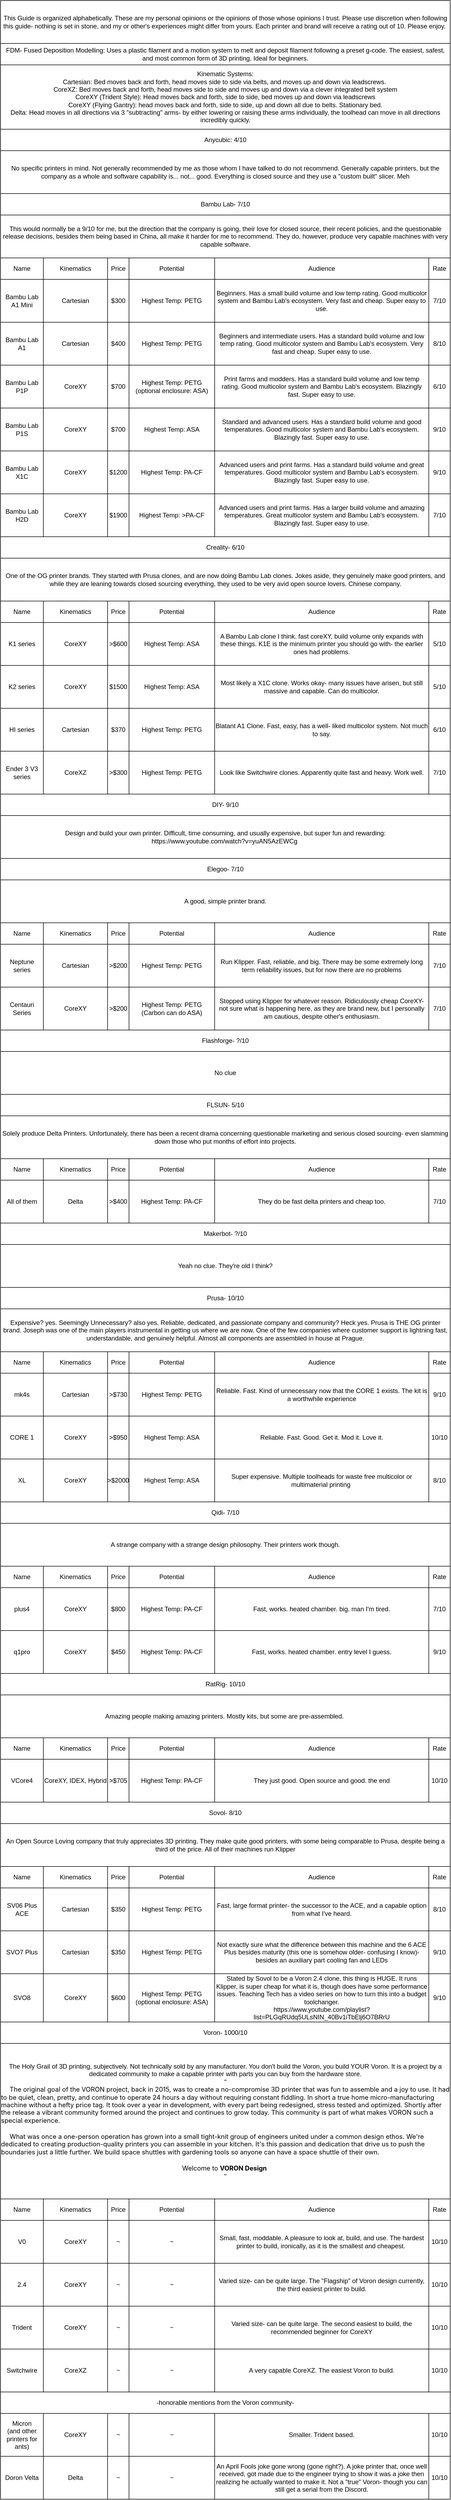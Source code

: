 <mxfile version="26.1.1">
  <diagram name="Page-1" id="4yVphRapAxRlb3RoKPS6">
    <mxGraphModel dx="1014" dy="619" grid="1" gridSize="10" guides="1" tooltips="1" connect="1" arrows="1" fold="1" page="1" pageScale="1" pageWidth="850" pageHeight="1100" math="0" shadow="0">
      <root>
        <mxCell id="0" />
        <mxCell id="1" parent="0" />
        <mxCell id="THGji-hDWPj--Byz9luo-14" value="This Guide is organized alphabetically. These are my personal opinions or the opinions of those whose opinions I trust. Please use discretion when following this guide- nothing is set in stone, and my or other&#39;s experiences might differ from yours. Each printer and brand will receive a rating out of 10. Please enjoy.&amp;nbsp;" style="rounded=0;whiteSpace=wrap;html=1;" vertex="1" parent="1">
          <mxGeometry width="840" height="80" as="geometry" />
        </mxCell>
        <mxCell id="THGji-hDWPj--Byz9luo-15" value="FDM- Fused Deposition Modelling: Uses a plastic filament and a motion system to melt and deposit filament following a preset g-code. The easiest, safest, and most common form of 3D printing. Ideal for beginners." style="whiteSpace=wrap;html=1;" vertex="1" parent="1">
          <mxGeometry y="80" width="840" height="40" as="geometry" />
        </mxCell>
        <mxCell id="THGji-hDWPj--Byz9luo-16" value="Anycubic: 4/10" style="whiteSpace=wrap;html=1;" vertex="1" parent="1">
          <mxGeometry y="240" width="840" height="40" as="geometry" />
        </mxCell>
        <mxCell id="THGji-hDWPj--Byz9luo-17" value="No specific printers in mind. Not generally recommended by me as those whom I have talked to do not recommend. Generally capable printers, but the company as a whole and software capability is... not... good. Everything is closed source and they use a &quot;custom built&quot; slicer. Meh" style="whiteSpace=wrap;html=1;" vertex="1" parent="1">
          <mxGeometry y="280" width="840" height="80" as="geometry" />
        </mxCell>
        <mxCell id="THGji-hDWPj--Byz9luo-18" value="Bambu Lab- 7/10" style="whiteSpace=wrap;html=1;" vertex="1" parent="1">
          <mxGeometry y="360" width="840" height="40" as="geometry" />
        </mxCell>
        <mxCell id="THGji-hDWPj--Byz9luo-19" value="This would normally be a 9/10 for me, but the direction that the company is going, their love for closed source, their recent policies, and the questionable release decisions, besides them being based in China, all make it harder for me to recommend. They do, however, produce very capable machines with very capable software." style="whiteSpace=wrap;html=1;" vertex="1" parent="1">
          <mxGeometry y="400" width="840" height="80" as="geometry" />
        </mxCell>
        <mxCell id="THGji-hDWPj--Byz9luo-20" value="Bambu Lab A1 Mini" style="whiteSpace=wrap;html=1;" vertex="1" parent="1">
          <mxGeometry y="520" width="80" height="80" as="geometry" />
        </mxCell>
        <mxCell id="THGji-hDWPj--Byz9luo-21" value="Name" style="whiteSpace=wrap;html=1;" vertex="1" parent="1">
          <mxGeometry y="480" width="80" height="40" as="geometry" />
        </mxCell>
        <mxCell id="THGji-hDWPj--Byz9luo-22" value="Beginners. Has a small build volume and low temp rating. Good multicolor system and Bambu Lab&#39;s ecosystem. Very fast and cheap. Super easy to use." style="whiteSpace=wrap;html=1;" vertex="1" parent="1">
          <mxGeometry x="400" y="520" width="400" height="80" as="geometry" />
        </mxCell>
        <mxCell id="THGji-hDWPj--Byz9luo-23" value="Audience" style="whiteSpace=wrap;html=1;" vertex="1" parent="1">
          <mxGeometry x="400" y="480" width="400" height="40" as="geometry" />
        </mxCell>
        <mxCell id="THGji-hDWPj--Byz9luo-26" value="Cartesian" style="whiteSpace=wrap;html=1;" vertex="1" parent="1">
          <mxGeometry x="80" y="520" width="120" height="80" as="geometry" />
        </mxCell>
        <mxCell id="THGji-hDWPj--Byz9luo-27" value="Kinematics" style="whiteSpace=wrap;html=1;" vertex="1" parent="1">
          <mxGeometry x="80" y="480" width="120" height="40" as="geometry" />
        </mxCell>
        <mxCell id="THGji-hDWPj--Byz9luo-28" value="Potential" style="whiteSpace=wrap;html=1;" vertex="1" parent="1">
          <mxGeometry x="240" y="480" width="160" height="40" as="geometry" />
        </mxCell>
        <mxCell id="THGji-hDWPj--Byz9luo-29" value="Highest Temp: PETG" style="whiteSpace=wrap;html=1;" vertex="1" parent="1">
          <mxGeometry x="240" y="520" width="160" height="80" as="geometry" />
        </mxCell>
        <mxCell id="THGji-hDWPj--Byz9luo-30" value="Kinematic Systems:&lt;div&gt;Cartesian: Bed moves back and forth, head moves side to side via belts, and moves up and down via leadscrews.&amp;nbsp;&lt;div class=&quot;custom-cursor-default-hover&quot;&gt;CoreXZ: Bed moves back and forth, head moves side to side and moves up and down via a clever integrated belt system&lt;/div&gt;&lt;div class=&quot;custom-cursor-default-hover&quot;&gt;CoreXY (Trident Style): Head moves back and forth, side to side, bed moves up and down via leadscrews&lt;/div&gt;&lt;/div&gt;&lt;div class=&quot;custom-cursor-default-hover&quot;&gt;CoreXY (Flying Gantry): head moves back and forth, side to side, up and down all due to belts. Stationary bed.&lt;/div&gt;&lt;div class=&quot;custom-cursor-default-hover&quot;&gt;Delta: Head moves in all directions via 3 &quot;subtracting&quot; arms- by either lowering or raising these arms individually, the toolhead can move in all directions incredibly quickly.&lt;/div&gt;" style="whiteSpace=wrap;html=1;" vertex="1" parent="1">
          <mxGeometry y="120" width="840" height="120" as="geometry" />
        </mxCell>
        <mxCell id="THGji-hDWPj--Byz9luo-31" value="7/10" style="whiteSpace=wrap;html=1;" vertex="1" parent="1">
          <mxGeometry x="800" y="520" width="40" height="80" as="geometry" />
        </mxCell>
        <mxCell id="THGji-hDWPj--Byz9luo-32" value="Rate" style="whiteSpace=wrap;html=1;" vertex="1" parent="1">
          <mxGeometry x="800" y="480" width="40" height="40" as="geometry" />
        </mxCell>
        <mxCell id="THGji-hDWPj--Byz9luo-43" value="Bambu Lab A1" style="whiteSpace=wrap;html=1;" vertex="1" parent="1">
          <mxGeometry y="600" width="80" height="80" as="geometry" />
        </mxCell>
        <mxCell id="THGji-hDWPj--Byz9luo-44" value="Beginners and intermediate users. Has a standard build volume and low temp rating. Good multicolor system and Bambu Lab&#39;s ecosystem. Very fast and cheap. Super easy to use." style="whiteSpace=wrap;html=1;" vertex="1" parent="1">
          <mxGeometry x="400" y="600" width="400" height="80" as="geometry" />
        </mxCell>
        <mxCell id="THGji-hDWPj--Byz9luo-45" value="Cartesian" style="whiteSpace=wrap;html=1;" vertex="1" parent="1">
          <mxGeometry x="80" y="600" width="120" height="80" as="geometry" />
        </mxCell>
        <mxCell id="THGji-hDWPj--Byz9luo-46" value="Highest Temp: PETG" style="whiteSpace=wrap;html=1;" vertex="1" parent="1">
          <mxGeometry x="240" y="600" width="160" height="80" as="geometry" />
        </mxCell>
        <mxCell id="THGji-hDWPj--Byz9luo-47" value="8/10" style="whiteSpace=wrap;html=1;" vertex="1" parent="1">
          <mxGeometry x="800" y="600" width="40" height="80" as="geometry" />
        </mxCell>
        <mxCell id="THGji-hDWPj--Byz9luo-48" value="Bambu Lab P1P" style="whiteSpace=wrap;html=1;" vertex="1" parent="1">
          <mxGeometry y="680" width="80" height="80" as="geometry" />
        </mxCell>
        <mxCell id="THGji-hDWPj--Byz9luo-49" value="Print farms and modders. Has a standard build volume and low temp rating. Good multicolor system and Bambu Lab&#39;s ecosystem. Blazingly fast. Super easy to use." style="whiteSpace=wrap;html=1;" vertex="1" parent="1">
          <mxGeometry x="400" y="680" width="400" height="80" as="geometry" />
        </mxCell>
        <mxCell id="THGji-hDWPj--Byz9luo-50" value="CoreXY" style="whiteSpace=wrap;html=1;" vertex="1" parent="1">
          <mxGeometry x="80" y="680" width="120" height="80" as="geometry" />
        </mxCell>
        <mxCell id="THGji-hDWPj--Byz9luo-51" value="Highest Temp: PETG&lt;div&gt;(optional enclosure: ASA)&lt;/div&gt;" style="whiteSpace=wrap;html=1;" vertex="1" parent="1">
          <mxGeometry x="240" y="680" width="160" height="80" as="geometry" />
        </mxCell>
        <mxCell id="THGji-hDWPj--Byz9luo-52" value="6/10" style="whiteSpace=wrap;html=1;" vertex="1" parent="1">
          <mxGeometry x="800" y="680" width="40" height="80" as="geometry" />
        </mxCell>
        <mxCell id="THGji-hDWPj--Byz9luo-53" value="Bambu Lab P1S" style="whiteSpace=wrap;html=1;" vertex="1" parent="1">
          <mxGeometry y="760" width="80" height="80" as="geometry" />
        </mxCell>
        <mxCell id="THGji-hDWPj--Byz9luo-54" value="Standard and advanced users. Has a standard build volume and good temperatures. Good multicolor system and Bambu Lab&#39;s ecosystem. Blazingly fast. Super easy to use." style="whiteSpace=wrap;html=1;" vertex="1" parent="1">
          <mxGeometry x="400" y="760" width="400" height="80" as="geometry" />
        </mxCell>
        <mxCell id="THGji-hDWPj--Byz9luo-55" value="CoreXY" style="whiteSpace=wrap;html=1;" vertex="1" parent="1">
          <mxGeometry x="80" y="760" width="120" height="80" as="geometry" />
        </mxCell>
        <mxCell id="THGji-hDWPj--Byz9luo-56" value="Highest Temp: ASA" style="whiteSpace=wrap;html=1;" vertex="1" parent="1">
          <mxGeometry x="240" y="760" width="160" height="80" as="geometry" />
        </mxCell>
        <mxCell id="THGji-hDWPj--Byz9luo-57" value="9/10" style="whiteSpace=wrap;html=1;" vertex="1" parent="1">
          <mxGeometry x="800" y="760" width="40" height="80" as="geometry" />
        </mxCell>
        <mxCell id="THGji-hDWPj--Byz9luo-58" value="Bambu Lab X1C" style="whiteSpace=wrap;html=1;" vertex="1" parent="1">
          <mxGeometry y="840" width="80" height="80" as="geometry" />
        </mxCell>
        <mxCell id="THGji-hDWPj--Byz9luo-59" value="Advanced users and print farms. Has a standard build volume and great temperatures. Good multicolor system and Bambu Lab&#39;s ecosystem. Blazingly fast. Super easy to use." style="whiteSpace=wrap;html=1;" vertex="1" parent="1">
          <mxGeometry x="400" y="840" width="400" height="80" as="geometry" />
        </mxCell>
        <mxCell id="THGji-hDWPj--Byz9luo-60" value="CoreXY" style="whiteSpace=wrap;html=1;" vertex="1" parent="1">
          <mxGeometry x="80" y="840" width="120" height="80" as="geometry" />
        </mxCell>
        <mxCell id="THGji-hDWPj--Byz9luo-61" value="Highest Temp: PA-CF" style="whiteSpace=wrap;html=1;" vertex="1" parent="1">
          <mxGeometry x="240" y="840" width="160" height="80" as="geometry" />
        </mxCell>
        <mxCell id="THGji-hDWPj--Byz9luo-62" value="9/10" style="whiteSpace=wrap;html=1;" vertex="1" parent="1">
          <mxGeometry x="800" y="840" width="40" height="80" as="geometry" />
        </mxCell>
        <mxCell id="THGji-hDWPj--Byz9luo-64" value="Price" style="whiteSpace=wrap;html=1;" vertex="1" parent="1">
          <mxGeometry x="200" y="480" width="40" height="40" as="geometry" />
        </mxCell>
        <mxCell id="THGji-hDWPj--Byz9luo-66" value="$300" style="whiteSpace=wrap;html=1;" vertex="1" parent="1">
          <mxGeometry x="200" y="520" width="40" height="80" as="geometry" />
        </mxCell>
        <mxCell id="THGji-hDWPj--Byz9luo-67" value="$400" style="whiteSpace=wrap;html=1;" vertex="1" parent="1">
          <mxGeometry x="200" y="600" width="40" height="80" as="geometry" />
        </mxCell>
        <mxCell id="THGji-hDWPj--Byz9luo-68" value="$700" style="whiteSpace=wrap;html=1;" vertex="1" parent="1">
          <mxGeometry x="200" y="680" width="40" height="80" as="geometry" />
        </mxCell>
        <mxCell id="THGji-hDWPj--Byz9luo-69" value="$700" style="whiteSpace=wrap;html=1;" vertex="1" parent="1">
          <mxGeometry x="200" y="760" width="40" height="80" as="geometry" />
        </mxCell>
        <mxCell id="THGji-hDWPj--Byz9luo-70" value="$1200" style="whiteSpace=wrap;html=1;" vertex="1" parent="1">
          <mxGeometry x="200" y="840" width="40" height="80" as="geometry" />
        </mxCell>
        <mxCell id="THGji-hDWPj--Byz9luo-71" value="Bambu Lab H2D" style="whiteSpace=wrap;html=1;" vertex="1" parent="1">
          <mxGeometry y="920" width="80" height="80" as="geometry" />
        </mxCell>
        <mxCell id="THGji-hDWPj--Byz9luo-72" value="Advanced users and print farms. Has a larger build volume and amazing temperatures. Great multicolor system and Bambu Lab&#39;s ecosystem. Blazingly fast. Super easy to use." style="whiteSpace=wrap;html=1;" vertex="1" parent="1">
          <mxGeometry x="400" y="920" width="400" height="80" as="geometry" />
        </mxCell>
        <mxCell id="THGji-hDWPj--Byz9luo-73" value="CoreXY" style="whiteSpace=wrap;html=1;" vertex="1" parent="1">
          <mxGeometry x="80" y="920" width="120" height="80" as="geometry" />
        </mxCell>
        <mxCell id="THGji-hDWPj--Byz9luo-74" value="Highest Temp: &amp;gt;PA-CF" style="whiteSpace=wrap;html=1;" vertex="1" parent="1">
          <mxGeometry x="240" y="920" width="160" height="80" as="geometry" />
        </mxCell>
        <mxCell id="THGji-hDWPj--Byz9luo-75" value="7/10" style="whiteSpace=wrap;html=1;" vertex="1" parent="1">
          <mxGeometry x="800" y="920" width="40" height="80" as="geometry" />
        </mxCell>
        <mxCell id="THGji-hDWPj--Byz9luo-76" value="$1900" style="whiteSpace=wrap;html=1;" vertex="1" parent="1">
          <mxGeometry x="200" y="920" width="40" height="80" as="geometry" />
        </mxCell>
        <mxCell id="THGji-hDWPj--Byz9luo-77" value="Creality- 6/10" style="whiteSpace=wrap;html=1;" vertex="1" parent="1">
          <mxGeometry y="1000" width="840" height="40" as="geometry" />
        </mxCell>
        <mxCell id="THGji-hDWPj--Byz9luo-78" value="One of the OG printer brands. They started with Prusa clones, and are now doing Bambu Lab clones. Jokes aside, they genuinely make good printers, and while they are leaning towards closed sourcing everything, they used to be very avid open source lovers. Chinese company." style="whiteSpace=wrap;html=1;" vertex="1" parent="1">
          <mxGeometry y="1040" width="840" height="80" as="geometry" />
        </mxCell>
        <mxCell id="THGji-hDWPj--Byz9luo-79" value="K1 series" style="whiteSpace=wrap;html=1;" vertex="1" parent="1">
          <mxGeometry y="1160" width="80" height="80" as="geometry" />
        </mxCell>
        <mxCell id="THGji-hDWPj--Byz9luo-80" value="Name" style="whiteSpace=wrap;html=1;" vertex="1" parent="1">
          <mxGeometry y="1120" width="80" height="40" as="geometry" />
        </mxCell>
        <mxCell id="THGji-hDWPj--Byz9luo-81" value="A Bambu Lab clone I think. fast coreXY, build volume only expands with these things. K1E is the minimum printer you should go with- the earlier ones had problems." style="whiteSpace=wrap;html=1;" vertex="1" parent="1">
          <mxGeometry x="400" y="1160" width="400" height="80" as="geometry" />
        </mxCell>
        <mxCell id="THGji-hDWPj--Byz9luo-82" value="Audience" style="whiteSpace=wrap;html=1;" vertex="1" parent="1">
          <mxGeometry x="400" y="1120" width="400" height="40" as="geometry" />
        </mxCell>
        <mxCell id="THGji-hDWPj--Byz9luo-83" value="CoreXY" style="whiteSpace=wrap;html=1;" vertex="1" parent="1">
          <mxGeometry x="80" y="1160" width="120" height="80" as="geometry" />
        </mxCell>
        <mxCell id="THGji-hDWPj--Byz9luo-84" value="Kinematics" style="whiteSpace=wrap;html=1;" vertex="1" parent="1">
          <mxGeometry x="80" y="1120" width="120" height="40" as="geometry" />
        </mxCell>
        <mxCell id="THGji-hDWPj--Byz9luo-85" value="Potential" style="whiteSpace=wrap;html=1;" vertex="1" parent="1">
          <mxGeometry x="240" y="1120" width="160" height="40" as="geometry" />
        </mxCell>
        <mxCell id="THGji-hDWPj--Byz9luo-86" value="Highest Temp: ASA" style="whiteSpace=wrap;html=1;" vertex="1" parent="1">
          <mxGeometry x="240" y="1160" width="160" height="80" as="geometry" />
        </mxCell>
        <mxCell id="THGji-hDWPj--Byz9luo-87" value="5/10" style="whiteSpace=wrap;html=1;" vertex="1" parent="1">
          <mxGeometry x="800" y="1160" width="40" height="80" as="geometry" />
        </mxCell>
        <mxCell id="THGji-hDWPj--Byz9luo-88" value="Rate" style="whiteSpace=wrap;html=1;" vertex="1" parent="1">
          <mxGeometry x="800" y="1120" width="40" height="40" as="geometry" />
        </mxCell>
        <mxCell id="THGji-hDWPj--Byz9luo-89" value="Price" style="whiteSpace=wrap;html=1;" vertex="1" parent="1">
          <mxGeometry x="200" y="1120" width="40" height="40" as="geometry" />
        </mxCell>
        <mxCell id="THGji-hDWPj--Byz9luo-90" value="&amp;gt;$600" style="whiteSpace=wrap;html=1;" vertex="1" parent="1">
          <mxGeometry x="200" y="1160" width="40" height="80" as="geometry" />
        </mxCell>
        <mxCell id="THGji-hDWPj--Byz9luo-91" value="K2 series" style="whiteSpace=wrap;html=1;" vertex="1" parent="1">
          <mxGeometry y="1240" width="80" height="80" as="geometry" />
        </mxCell>
        <mxCell id="THGji-hDWPj--Byz9luo-92" value="Most likely a X1C clone. Works okay- many issues have arisen, but still massive and capable. Can do multicolor." style="whiteSpace=wrap;html=1;" vertex="1" parent="1">
          <mxGeometry x="400" y="1240" width="400" height="80" as="geometry" />
        </mxCell>
        <mxCell id="THGji-hDWPj--Byz9luo-93" value="CoreXY" style="whiteSpace=wrap;html=1;" vertex="1" parent="1">
          <mxGeometry x="80" y="1240" width="120" height="80" as="geometry" />
        </mxCell>
        <mxCell id="THGji-hDWPj--Byz9luo-94" value="Highest Temp: ASA" style="whiteSpace=wrap;html=1;" vertex="1" parent="1">
          <mxGeometry x="240" y="1240" width="160" height="80" as="geometry" />
        </mxCell>
        <mxCell id="THGji-hDWPj--Byz9luo-95" value="5/10" style="whiteSpace=wrap;html=1;" vertex="1" parent="1">
          <mxGeometry x="800" y="1240" width="40" height="80" as="geometry" />
        </mxCell>
        <mxCell id="THGji-hDWPj--Byz9luo-96" value="$1500" style="whiteSpace=wrap;html=1;" vertex="1" parent="1">
          <mxGeometry x="200" y="1240" width="40" height="80" as="geometry" />
        </mxCell>
        <mxCell id="THGji-hDWPj--Byz9luo-97" value="HI series" style="whiteSpace=wrap;html=1;" vertex="1" parent="1">
          <mxGeometry y="1320" width="80" height="80" as="geometry" />
        </mxCell>
        <mxCell id="THGji-hDWPj--Byz9luo-98" value="Blatant A1 Clone. Fast, easy, has a well- liked multicolor system. Not much to say." style="whiteSpace=wrap;html=1;" vertex="1" parent="1">
          <mxGeometry x="400" y="1320" width="400" height="80" as="geometry" />
        </mxCell>
        <mxCell id="THGji-hDWPj--Byz9luo-99" value="Cartesian" style="whiteSpace=wrap;html=1;" vertex="1" parent="1">
          <mxGeometry x="80" y="1320" width="120" height="80" as="geometry" />
        </mxCell>
        <mxCell id="THGji-hDWPj--Byz9luo-100" value="Highest Temp: PETG" style="whiteSpace=wrap;html=1;" vertex="1" parent="1">
          <mxGeometry x="240" y="1320" width="160" height="80" as="geometry" />
        </mxCell>
        <mxCell id="THGji-hDWPj--Byz9luo-101" value="6/10" style="whiteSpace=wrap;html=1;" vertex="1" parent="1">
          <mxGeometry x="800" y="1320" width="40" height="80" as="geometry" />
        </mxCell>
        <mxCell id="THGji-hDWPj--Byz9luo-102" value="$370" style="whiteSpace=wrap;html=1;" vertex="1" parent="1">
          <mxGeometry x="200" y="1320" width="40" height="80" as="geometry" />
        </mxCell>
        <mxCell id="THGji-hDWPj--Byz9luo-103" value="Ender 3 V3 series" style="whiteSpace=wrap;html=1;" vertex="1" parent="1">
          <mxGeometry y="1400" width="80" height="80" as="geometry" />
        </mxCell>
        <mxCell id="THGji-hDWPj--Byz9luo-104" value="Look like Switchwire clones. Apparently quite fast and heavy. Work well." style="whiteSpace=wrap;html=1;" vertex="1" parent="1">
          <mxGeometry x="400" y="1400" width="400" height="80" as="geometry" />
        </mxCell>
        <mxCell id="THGji-hDWPj--Byz9luo-105" value="CoreXZ" style="whiteSpace=wrap;html=1;" vertex="1" parent="1">
          <mxGeometry x="80" y="1400" width="120" height="80" as="geometry" />
        </mxCell>
        <mxCell id="THGji-hDWPj--Byz9luo-106" value="Highest Temp: PETG" style="whiteSpace=wrap;html=1;" vertex="1" parent="1">
          <mxGeometry x="240" y="1400" width="160" height="80" as="geometry" />
        </mxCell>
        <mxCell id="THGji-hDWPj--Byz9luo-107" value="7/10" style="whiteSpace=wrap;html=1;" vertex="1" parent="1">
          <mxGeometry x="800" y="1400" width="40" height="80" as="geometry" />
        </mxCell>
        <mxCell id="THGji-hDWPj--Byz9luo-108" value="&amp;gt;$300" style="whiteSpace=wrap;html=1;" vertex="1" parent="1">
          <mxGeometry x="200" y="1400" width="40" height="80" as="geometry" />
        </mxCell>
        <mxCell id="THGji-hDWPj--Byz9luo-109" value="Design and build your own printer. Difficult, time consuming, and usually expensive, but super fun and rewarding:&lt;div&gt;https://www.youtube.com/watch?v=yuAN5AzEWCg&amp;nbsp;&lt;/div&gt;" style="whiteSpace=wrap;html=1;" vertex="1" parent="1">
          <mxGeometry y="1520" width="840" height="80" as="geometry" />
        </mxCell>
        <mxCell id="THGji-hDWPj--Byz9luo-110" value="DIY- 9/10" style="whiteSpace=wrap;html=1;" vertex="1" parent="1">
          <mxGeometry y="1480" width="840" height="40" as="geometry" />
        </mxCell>
        <mxCell id="THGji-hDWPj--Byz9luo-111" value="Elegoo- 7/10" style="whiteSpace=wrap;html=1;" vertex="1" parent="1">
          <mxGeometry y="1600" width="840" height="40" as="geometry" />
        </mxCell>
        <mxCell id="THGji-hDWPj--Byz9luo-112" value="A good, simple printer brand." style="whiteSpace=wrap;html=1;" vertex="1" parent="1">
          <mxGeometry y="1640" width="840" height="80" as="geometry" />
        </mxCell>
        <mxCell id="THGji-hDWPj--Byz9luo-113" value="Neptune series" style="whiteSpace=wrap;html=1;" vertex="1" parent="1">
          <mxGeometry y="1760" width="80" height="80" as="geometry" />
        </mxCell>
        <mxCell id="THGji-hDWPj--Byz9luo-114" value="Name" style="whiteSpace=wrap;html=1;" vertex="1" parent="1">
          <mxGeometry y="1720" width="80" height="40" as="geometry" />
        </mxCell>
        <mxCell id="THGji-hDWPj--Byz9luo-115" value="Run Klipper. Fast, reliable, and big. There may be some extremely long term reliability issues, but for now there are no problems" style="whiteSpace=wrap;html=1;" vertex="1" parent="1">
          <mxGeometry x="400" y="1760" width="400" height="80" as="geometry" />
        </mxCell>
        <mxCell id="THGji-hDWPj--Byz9luo-116" value="Audience" style="whiteSpace=wrap;html=1;" vertex="1" parent="1">
          <mxGeometry x="400" y="1720" width="400" height="40" as="geometry" />
        </mxCell>
        <mxCell id="THGji-hDWPj--Byz9luo-117" value="Cartesian" style="whiteSpace=wrap;html=1;" vertex="1" parent="1">
          <mxGeometry x="80" y="1760" width="120" height="80" as="geometry" />
        </mxCell>
        <mxCell id="THGji-hDWPj--Byz9luo-118" value="Kinematics" style="whiteSpace=wrap;html=1;" vertex="1" parent="1">
          <mxGeometry x="80" y="1720" width="120" height="40" as="geometry" />
        </mxCell>
        <mxCell id="THGji-hDWPj--Byz9luo-119" value="Potential" style="whiteSpace=wrap;html=1;" vertex="1" parent="1">
          <mxGeometry x="240" y="1720" width="160" height="40" as="geometry" />
        </mxCell>
        <mxCell id="THGji-hDWPj--Byz9luo-120" value="Highest Temp: PETG" style="whiteSpace=wrap;html=1;" vertex="1" parent="1">
          <mxGeometry x="240" y="1760" width="160" height="80" as="geometry" />
        </mxCell>
        <mxCell id="THGji-hDWPj--Byz9luo-121" value="7/10" style="whiteSpace=wrap;html=1;" vertex="1" parent="1">
          <mxGeometry x="800" y="1760" width="40" height="80" as="geometry" />
        </mxCell>
        <mxCell id="THGji-hDWPj--Byz9luo-122" value="Rate" style="whiteSpace=wrap;html=1;" vertex="1" parent="1">
          <mxGeometry x="800" y="1720" width="40" height="40" as="geometry" />
        </mxCell>
        <mxCell id="THGji-hDWPj--Byz9luo-123" value="Price" style="whiteSpace=wrap;html=1;" vertex="1" parent="1">
          <mxGeometry x="200" y="1720" width="40" height="40" as="geometry" />
        </mxCell>
        <mxCell id="THGji-hDWPj--Byz9luo-124" value="&amp;gt;$200" style="whiteSpace=wrap;html=1;" vertex="1" parent="1">
          <mxGeometry x="200" y="1760" width="40" height="80" as="geometry" />
        </mxCell>
        <mxCell id="THGji-hDWPj--Byz9luo-137" value="Centauri&lt;div&gt;Series&lt;/div&gt;" style="whiteSpace=wrap;html=1;" vertex="1" parent="1">
          <mxGeometry y="1840" width="80" height="80" as="geometry" />
        </mxCell>
        <mxCell id="THGji-hDWPj--Byz9luo-138" value="Stopped using Klipper for whatever reason. Ridiculously cheap CoreXY- not sure what is happening here, as they are brand new, but I personally am cautious, despite other&#39;s enthusiasm." style="whiteSpace=wrap;html=1;" vertex="1" parent="1">
          <mxGeometry x="400" y="1840" width="400" height="80" as="geometry" />
        </mxCell>
        <mxCell id="THGji-hDWPj--Byz9luo-139" value="CoreXY" style="whiteSpace=wrap;html=1;" vertex="1" parent="1">
          <mxGeometry x="80" y="1840" width="120" height="80" as="geometry" />
        </mxCell>
        <mxCell id="THGji-hDWPj--Byz9luo-140" value="Highest Temp: PETG&lt;div&gt;(Carbon can do ASA)&lt;/div&gt;" style="whiteSpace=wrap;html=1;" vertex="1" parent="1">
          <mxGeometry x="240" y="1840" width="160" height="80" as="geometry" />
        </mxCell>
        <mxCell id="THGji-hDWPj--Byz9luo-141" value="7/10" style="whiteSpace=wrap;html=1;" vertex="1" parent="1">
          <mxGeometry x="800" y="1840" width="40" height="80" as="geometry" />
        </mxCell>
        <mxCell id="THGji-hDWPj--Byz9luo-142" value="&amp;gt;$200" style="whiteSpace=wrap;html=1;" vertex="1" parent="1">
          <mxGeometry x="200" y="1840" width="40" height="80" as="geometry" />
        </mxCell>
        <mxCell id="THGji-hDWPj--Byz9luo-143" value="Flashforge- ?/10" style="whiteSpace=wrap;html=1;" vertex="1" parent="1">
          <mxGeometry y="1920" width="840" height="40" as="geometry" />
        </mxCell>
        <mxCell id="THGji-hDWPj--Byz9luo-144" value="No clue" style="whiteSpace=wrap;html=1;" vertex="1" parent="1">
          <mxGeometry y="1960" width="840" height="80" as="geometry" />
        </mxCell>
        <mxCell id="THGji-hDWPj--Byz9luo-145" value="FLSUN- 5/10" style="whiteSpace=wrap;html=1;" vertex="1" parent="1">
          <mxGeometry y="2040" width="840" height="40" as="geometry" />
        </mxCell>
        <mxCell id="THGji-hDWPj--Byz9luo-146" value="Solely produce Delta Printers. Unfortunately, there has been a recent drama concerning questionable marketing and serious closed sourcing- even slamming down those who put months of effort into projects." style="whiteSpace=wrap;html=1;" vertex="1" parent="1">
          <mxGeometry y="2080" width="840" height="80" as="geometry" />
        </mxCell>
        <mxCell id="THGji-hDWPj--Byz9luo-147" value="All of them" style="whiteSpace=wrap;html=1;" vertex="1" parent="1">
          <mxGeometry y="2200" width="80" height="80" as="geometry" />
        </mxCell>
        <mxCell id="THGji-hDWPj--Byz9luo-148" value="Name" style="whiteSpace=wrap;html=1;" vertex="1" parent="1">
          <mxGeometry y="2160" width="80" height="40" as="geometry" />
        </mxCell>
        <mxCell id="THGji-hDWPj--Byz9luo-149" value="They do be fast delta printers and cheap too." style="whiteSpace=wrap;html=1;" vertex="1" parent="1">
          <mxGeometry x="400" y="2200" width="400" height="80" as="geometry" />
        </mxCell>
        <mxCell id="THGji-hDWPj--Byz9luo-150" value="Audience" style="whiteSpace=wrap;html=1;" vertex="1" parent="1">
          <mxGeometry x="400" y="2160" width="400" height="40" as="geometry" />
        </mxCell>
        <mxCell id="THGji-hDWPj--Byz9luo-151" value="Delta" style="whiteSpace=wrap;html=1;" vertex="1" parent="1">
          <mxGeometry x="80" y="2200" width="120" height="80" as="geometry" />
        </mxCell>
        <mxCell id="THGji-hDWPj--Byz9luo-152" value="Kinematics" style="whiteSpace=wrap;html=1;" vertex="1" parent="1">
          <mxGeometry x="80" y="2160" width="120" height="40" as="geometry" />
        </mxCell>
        <mxCell id="THGji-hDWPj--Byz9luo-153" value="Potential" style="whiteSpace=wrap;html=1;" vertex="1" parent="1">
          <mxGeometry x="240" y="2160" width="160" height="40" as="geometry" />
        </mxCell>
        <mxCell id="THGji-hDWPj--Byz9luo-154" value="Highest Temp: PA-CF" style="whiteSpace=wrap;html=1;" vertex="1" parent="1">
          <mxGeometry x="240" y="2200" width="160" height="80" as="geometry" />
        </mxCell>
        <mxCell id="THGji-hDWPj--Byz9luo-155" value="7/10" style="whiteSpace=wrap;html=1;" vertex="1" parent="1">
          <mxGeometry x="800" y="2200" width="40" height="80" as="geometry" />
        </mxCell>
        <mxCell id="THGji-hDWPj--Byz9luo-156" value="Rate" style="whiteSpace=wrap;html=1;" vertex="1" parent="1">
          <mxGeometry x="800" y="2160" width="40" height="40" as="geometry" />
        </mxCell>
        <mxCell id="THGji-hDWPj--Byz9luo-157" value="Price" style="whiteSpace=wrap;html=1;" vertex="1" parent="1">
          <mxGeometry x="200" y="2160" width="40" height="40" as="geometry" />
        </mxCell>
        <mxCell id="THGji-hDWPj--Byz9luo-158" value="&amp;gt;$400" style="whiteSpace=wrap;html=1;" vertex="1" parent="1">
          <mxGeometry x="200" y="2200" width="40" height="80" as="geometry" />
        </mxCell>
        <mxCell id="THGji-hDWPj--Byz9luo-165" value="Makerbot- ?/10" style="whiteSpace=wrap;html=1;" vertex="1" parent="1">
          <mxGeometry y="2280" width="840" height="40" as="geometry" />
        </mxCell>
        <mxCell id="THGji-hDWPj--Byz9luo-168" value="Yeah no clue. They&#39;re old I think?" style="whiteSpace=wrap;html=1;" vertex="1" parent="1">
          <mxGeometry y="2320" width="840" height="80" as="geometry" />
        </mxCell>
        <mxCell id="THGji-hDWPj--Byz9luo-169" value="Prusa- 10/10" style="whiteSpace=wrap;html=1;" vertex="1" parent="1">
          <mxGeometry y="2400" width="840" height="40" as="geometry" />
        </mxCell>
        <mxCell id="THGji-hDWPj--Byz9luo-170" value="Expensive? yes. Seemingly Unnecessary? also yes. Reliable, dedicated, and passionate company and community? Heck yes. Prusa is THE OG printer brand. Joseph was one of the main players instrumental in getting us where we are now. One of the few companies where customer support is lightning fast, understandable, and genuinely helpful. Almost all components are assembled in house at Prague." style="whiteSpace=wrap;html=1;" vertex="1" parent="1">
          <mxGeometry y="2440" width="840" height="80" as="geometry" />
        </mxCell>
        <mxCell id="THGji-hDWPj--Byz9luo-171" value="mk4s" style="whiteSpace=wrap;html=1;" vertex="1" parent="1">
          <mxGeometry y="2560" width="80" height="80" as="geometry" />
        </mxCell>
        <mxCell id="THGji-hDWPj--Byz9luo-172" value="Name" style="whiteSpace=wrap;html=1;" vertex="1" parent="1">
          <mxGeometry y="2520" width="80" height="40" as="geometry" />
        </mxCell>
        <mxCell id="THGji-hDWPj--Byz9luo-173" value="Reliable. Fast. Kind of unnecessary now that the CORE 1 exists. The kit is a worthwhile experience" style="whiteSpace=wrap;html=1;" vertex="1" parent="1">
          <mxGeometry x="400" y="2560" width="400" height="80" as="geometry" />
        </mxCell>
        <mxCell id="THGji-hDWPj--Byz9luo-174" value="Audience" style="whiteSpace=wrap;html=1;" vertex="1" parent="1">
          <mxGeometry x="400" y="2520" width="400" height="40" as="geometry" />
        </mxCell>
        <mxCell id="THGji-hDWPj--Byz9luo-175" value="Cartesian" style="whiteSpace=wrap;html=1;" vertex="1" parent="1">
          <mxGeometry x="80" y="2560" width="120" height="80" as="geometry" />
        </mxCell>
        <mxCell id="THGji-hDWPj--Byz9luo-176" value="Kinematics" style="whiteSpace=wrap;html=1;" vertex="1" parent="1">
          <mxGeometry x="80" y="2520" width="120" height="40" as="geometry" />
        </mxCell>
        <mxCell id="THGji-hDWPj--Byz9luo-177" value="Potential" style="whiteSpace=wrap;html=1;" vertex="1" parent="1">
          <mxGeometry x="240" y="2520" width="160" height="40" as="geometry" />
        </mxCell>
        <mxCell id="THGji-hDWPj--Byz9luo-178" value="Highest Temp: PETG" style="whiteSpace=wrap;html=1;" vertex="1" parent="1">
          <mxGeometry x="240" y="2560" width="160" height="80" as="geometry" />
        </mxCell>
        <mxCell id="THGji-hDWPj--Byz9luo-179" value="9/10" style="whiteSpace=wrap;html=1;" vertex="1" parent="1">
          <mxGeometry x="800" y="2560" width="40" height="80" as="geometry" />
        </mxCell>
        <mxCell id="THGji-hDWPj--Byz9luo-180" value="Rate" style="whiteSpace=wrap;html=1;" vertex="1" parent="1">
          <mxGeometry x="800" y="2520" width="40" height="40" as="geometry" />
        </mxCell>
        <mxCell id="THGji-hDWPj--Byz9luo-181" value="Price" style="whiteSpace=wrap;html=1;" vertex="1" parent="1">
          <mxGeometry x="200" y="2520" width="40" height="40" as="geometry" />
        </mxCell>
        <mxCell id="THGji-hDWPj--Byz9luo-182" value="&amp;gt;$730" style="whiteSpace=wrap;html=1;" vertex="1" parent="1">
          <mxGeometry x="200" y="2560" width="40" height="80" as="geometry" />
        </mxCell>
        <mxCell id="THGji-hDWPj--Byz9luo-183" value="CORE 1" style="whiteSpace=wrap;html=1;" vertex="1" parent="1">
          <mxGeometry y="2640" width="80" height="80" as="geometry" />
        </mxCell>
        <mxCell id="THGji-hDWPj--Byz9luo-184" value="Reliable. Fast. Good. Get it. Mod it. Love it." style="whiteSpace=wrap;html=1;" vertex="1" parent="1">
          <mxGeometry x="400" y="2640" width="400" height="80" as="geometry" />
        </mxCell>
        <mxCell id="THGji-hDWPj--Byz9luo-185" value="CoreXY" style="whiteSpace=wrap;html=1;" vertex="1" parent="1">
          <mxGeometry x="80" y="2640" width="120" height="80" as="geometry" />
        </mxCell>
        <mxCell id="THGji-hDWPj--Byz9luo-186" value="Highest Temp: ASA" style="whiteSpace=wrap;html=1;" vertex="1" parent="1">
          <mxGeometry x="240" y="2640" width="160" height="80" as="geometry" />
        </mxCell>
        <mxCell id="THGji-hDWPj--Byz9luo-187" value="10/10" style="whiteSpace=wrap;html=1;" vertex="1" parent="1">
          <mxGeometry x="800" y="2640" width="40" height="80" as="geometry" />
        </mxCell>
        <mxCell id="THGji-hDWPj--Byz9luo-188" value="&amp;gt;$950" style="whiteSpace=wrap;html=1;" vertex="1" parent="1">
          <mxGeometry x="200" y="2640" width="40" height="80" as="geometry" />
        </mxCell>
        <mxCell id="THGji-hDWPj--Byz9luo-189" value="XL" style="whiteSpace=wrap;html=1;" vertex="1" parent="1">
          <mxGeometry y="2720" width="80" height="80" as="geometry" />
        </mxCell>
        <mxCell id="THGji-hDWPj--Byz9luo-190" value="Super expensive. Multiple toolheads for waste free multicolor or multimaterial printing&amp;nbsp;" style="whiteSpace=wrap;html=1;" vertex="1" parent="1">
          <mxGeometry x="400" y="2720" width="400" height="80" as="geometry" />
        </mxCell>
        <mxCell id="THGji-hDWPj--Byz9luo-191" value="CoreXY" style="whiteSpace=wrap;html=1;" vertex="1" parent="1">
          <mxGeometry x="80" y="2720" width="120" height="80" as="geometry" />
        </mxCell>
        <mxCell id="THGji-hDWPj--Byz9luo-192" value="Highest Temp: ASA" style="whiteSpace=wrap;html=1;" vertex="1" parent="1">
          <mxGeometry x="240" y="2720" width="160" height="80" as="geometry" />
        </mxCell>
        <mxCell id="THGji-hDWPj--Byz9luo-193" value="8/10" style="whiteSpace=wrap;html=1;" vertex="1" parent="1">
          <mxGeometry x="800" y="2720" width="40" height="80" as="geometry" />
        </mxCell>
        <mxCell id="THGji-hDWPj--Byz9luo-194" value="&amp;gt;$2000" style="whiteSpace=wrap;html=1;" vertex="1" parent="1">
          <mxGeometry x="200" y="2720" width="40" height="80" as="geometry" />
        </mxCell>
        <mxCell id="THGji-hDWPj--Byz9luo-195" value="Qidi- 7/10" style="whiteSpace=wrap;html=1;" vertex="1" parent="1">
          <mxGeometry y="2800" width="840" height="40" as="geometry" />
        </mxCell>
        <mxCell id="THGji-hDWPj--Byz9luo-196" value="A strange company with a strange design philosophy. Their printers work though." style="whiteSpace=wrap;html=1;" vertex="1" parent="1">
          <mxGeometry y="2840" width="840" height="80" as="geometry" />
        </mxCell>
        <mxCell id="THGji-hDWPj--Byz9luo-197" value="plus4" style="whiteSpace=wrap;html=1;" vertex="1" parent="1">
          <mxGeometry y="2960" width="80" height="80" as="geometry" />
        </mxCell>
        <mxCell id="THGji-hDWPj--Byz9luo-198" value="Name" style="whiteSpace=wrap;html=1;" vertex="1" parent="1">
          <mxGeometry y="2920" width="80" height="40" as="geometry" />
        </mxCell>
        <mxCell id="THGji-hDWPj--Byz9luo-199" value="Fast, works. heated chamber. big. man I&#39;m tired." style="whiteSpace=wrap;html=1;" vertex="1" parent="1">
          <mxGeometry x="400" y="2960" width="400" height="80" as="geometry" />
        </mxCell>
        <mxCell id="THGji-hDWPj--Byz9luo-200" value="Audience" style="whiteSpace=wrap;html=1;" vertex="1" parent="1">
          <mxGeometry x="400" y="2920" width="400" height="40" as="geometry" />
        </mxCell>
        <mxCell id="THGji-hDWPj--Byz9luo-201" value="CoreXY" style="whiteSpace=wrap;html=1;" vertex="1" parent="1">
          <mxGeometry x="80" y="2960" width="120" height="80" as="geometry" />
        </mxCell>
        <mxCell id="THGji-hDWPj--Byz9luo-202" value="Kinematics" style="whiteSpace=wrap;html=1;" vertex="1" parent="1">
          <mxGeometry x="80" y="2920" width="120" height="40" as="geometry" />
        </mxCell>
        <mxCell id="THGji-hDWPj--Byz9luo-203" value="Potential" style="whiteSpace=wrap;html=1;" vertex="1" parent="1">
          <mxGeometry x="240" y="2920" width="160" height="40" as="geometry" />
        </mxCell>
        <mxCell id="THGji-hDWPj--Byz9luo-204" value="Highest Temp: PA-CF" style="whiteSpace=wrap;html=1;" vertex="1" parent="1">
          <mxGeometry x="240" y="2960" width="160" height="80" as="geometry" />
        </mxCell>
        <mxCell id="THGji-hDWPj--Byz9luo-205" value="7/10" style="whiteSpace=wrap;html=1;" vertex="1" parent="1">
          <mxGeometry x="800" y="2960" width="40" height="80" as="geometry" />
        </mxCell>
        <mxCell id="THGji-hDWPj--Byz9luo-206" value="Rate" style="whiteSpace=wrap;html=1;" vertex="1" parent="1">
          <mxGeometry x="800" y="2920" width="40" height="40" as="geometry" />
        </mxCell>
        <mxCell id="THGji-hDWPj--Byz9luo-207" value="Price" style="whiteSpace=wrap;html=1;" vertex="1" parent="1">
          <mxGeometry x="200" y="2920" width="40" height="40" as="geometry" />
        </mxCell>
        <mxCell id="THGji-hDWPj--Byz9luo-208" value="$800" style="whiteSpace=wrap;html=1;" vertex="1" parent="1">
          <mxGeometry x="200" y="2960" width="40" height="80" as="geometry" />
        </mxCell>
        <mxCell id="THGji-hDWPj--Byz9luo-221" value="q1pro" style="whiteSpace=wrap;html=1;" vertex="1" parent="1">
          <mxGeometry y="3040" width="80" height="80" as="geometry" />
        </mxCell>
        <mxCell id="THGji-hDWPj--Byz9luo-222" value="Fast, works. heated chamber. entry level I guess." style="whiteSpace=wrap;html=1;" vertex="1" parent="1">
          <mxGeometry x="400" y="3040" width="400" height="80" as="geometry" />
        </mxCell>
        <mxCell id="THGji-hDWPj--Byz9luo-223" value="CoreXY" style="whiteSpace=wrap;html=1;" vertex="1" parent="1">
          <mxGeometry x="80" y="3040" width="120" height="80" as="geometry" />
        </mxCell>
        <mxCell id="THGji-hDWPj--Byz9luo-224" value="Highest Temp: PA-CF" style="whiteSpace=wrap;html=1;" vertex="1" parent="1">
          <mxGeometry x="240" y="3040" width="160" height="80" as="geometry" />
        </mxCell>
        <mxCell id="THGji-hDWPj--Byz9luo-225" value="9/10" style="whiteSpace=wrap;html=1;" vertex="1" parent="1">
          <mxGeometry x="800" y="3040" width="40" height="80" as="geometry" />
        </mxCell>
        <mxCell id="THGji-hDWPj--Byz9luo-226" value="$450" style="whiteSpace=wrap;html=1;" vertex="1" parent="1">
          <mxGeometry x="200" y="3040" width="40" height="80" as="geometry" />
        </mxCell>
        <mxCell id="THGji-hDWPj--Byz9luo-227" value="RatRig- 10/10" style="whiteSpace=wrap;html=1;" vertex="1" parent="1">
          <mxGeometry y="3120" width="840" height="40" as="geometry" />
        </mxCell>
        <mxCell id="THGji-hDWPj--Byz9luo-228" value="Amazing people making amazing printers. Mostly kits, but some are pre-assembled.&amp;nbsp;" style="whiteSpace=wrap;html=1;" vertex="1" parent="1">
          <mxGeometry y="3160" width="840" height="80" as="geometry" />
        </mxCell>
        <mxCell id="THGji-hDWPj--Byz9luo-229" value="VCore4" style="whiteSpace=wrap;html=1;" vertex="1" parent="1">
          <mxGeometry y="3280" width="80" height="80" as="geometry" />
        </mxCell>
        <mxCell id="THGji-hDWPj--Byz9luo-230" value="Name" style="whiteSpace=wrap;html=1;" vertex="1" parent="1">
          <mxGeometry y="3240" width="80" height="40" as="geometry" />
        </mxCell>
        <mxCell id="THGji-hDWPj--Byz9luo-231" value="They just good. Open source and good. the end" style="whiteSpace=wrap;html=1;" vertex="1" parent="1">
          <mxGeometry x="400" y="3280" width="400" height="80" as="geometry" />
        </mxCell>
        <mxCell id="THGji-hDWPj--Byz9luo-232" value="Audience" style="whiteSpace=wrap;html=1;" vertex="1" parent="1">
          <mxGeometry x="400" y="3240" width="400" height="40" as="geometry" />
        </mxCell>
        <mxCell id="THGji-hDWPj--Byz9luo-233" value="CoreXY, IDEX, Hybrid" style="whiteSpace=wrap;html=1;" vertex="1" parent="1">
          <mxGeometry x="80" y="3280" width="120" height="80" as="geometry" />
        </mxCell>
        <mxCell id="THGji-hDWPj--Byz9luo-234" value="Kinematics" style="whiteSpace=wrap;html=1;" vertex="1" parent="1">
          <mxGeometry x="80" y="3240" width="120" height="40" as="geometry" />
        </mxCell>
        <mxCell id="THGji-hDWPj--Byz9luo-235" value="Potential" style="whiteSpace=wrap;html=1;" vertex="1" parent="1">
          <mxGeometry x="240" y="3240" width="160" height="40" as="geometry" />
        </mxCell>
        <mxCell id="THGji-hDWPj--Byz9luo-236" value="Highest Temp: PA-CF" style="whiteSpace=wrap;html=1;" vertex="1" parent="1">
          <mxGeometry x="240" y="3280" width="160" height="80" as="geometry" />
        </mxCell>
        <mxCell id="THGji-hDWPj--Byz9luo-237" value="10/10" style="whiteSpace=wrap;html=1;" vertex="1" parent="1">
          <mxGeometry x="800" y="3280" width="40" height="80" as="geometry" />
        </mxCell>
        <mxCell id="THGji-hDWPj--Byz9luo-238" value="Rate" style="whiteSpace=wrap;html=1;" vertex="1" parent="1">
          <mxGeometry x="800" y="3240" width="40" height="40" as="geometry" />
        </mxCell>
        <mxCell id="THGji-hDWPj--Byz9luo-239" value="Price" style="whiteSpace=wrap;html=1;" vertex="1" parent="1">
          <mxGeometry x="200" y="3240" width="40" height="40" as="geometry" />
        </mxCell>
        <mxCell id="THGji-hDWPj--Byz9luo-240" value="&amp;gt;$705" style="whiteSpace=wrap;html=1;" vertex="1" parent="1">
          <mxGeometry x="200" y="3280" width="40" height="80" as="geometry" />
        </mxCell>
        <mxCell id="THGji-hDWPj--Byz9luo-241" value="Voron- 1000/10" style="whiteSpace=wrap;html=1;" vertex="1" parent="1">
          <mxGeometry y="3770" width="840" height="40" as="geometry" />
        </mxCell>
        <mxCell id="THGji-hDWPj--Byz9luo-242" value="The Holy Grail of 3D printing, subjectively. Not technically sold by any manufacturer. You don&#39;t build the Voron, you build YOUR Voron. It is a project by a dedicated community to make a capable printer with parts you can buy from the hardware store.&lt;div class=&quot;custom-cursor-default-hover&quot;&gt;&quot;&lt;/div&gt;&lt;p style=&quot;box-sizing: border-box; margin-top: 0px; margin-bottom: 1rem; font-family: -apple-system, BlinkMacSystemFont, &amp;quot;Segoe UI&amp;quot;, Roboto, &amp;quot;Helvetica Neue&amp;quot;, Arial, &amp;quot;Noto Sans&amp;quot;, sans-serif, &amp;quot;Apple Color Emoji&amp;quot;, &amp;quot;Segoe UI Emoji&amp;quot;, &amp;quot;Segoe UI Symbol&amp;quot;, &amp;quot;Noto Color Emoji&amp;quot;; text-align: left; text-indent: 16px;&quot; class=&quot;custom-cursor-default-hover&quot;&gt;&lt;font class=&quot;custom-cursor-default-hover&quot;&gt;The original goal of the VORON project, back in 2015, was to create a no-compromise 3D printer that was fun to assemble and a joy to use. It had to be quiet, clean, pretty, and continue to operate 24 hours a day without requiring constant fiddling. In short a true home micro-manufacturing machine without a hefty price tag. It took over a year in development, with every part being redesigned, stress tested and optimized. Shortly after the release a vibrant community formed around the project and continues to grow today. This community is part of what makes VORON such a special experience.&lt;/font&gt;&lt;/p&gt;&lt;p style=&quot;box-sizing: border-box; margin-top: 0px; margin-bottom: 1rem; font-family: -apple-system, BlinkMacSystemFont, &amp;quot;Segoe UI&amp;quot;, Roboto, &amp;quot;Helvetica Neue&amp;quot;, Arial, &amp;quot;Noto Sans&amp;quot;, sans-serif, &amp;quot;Apple Color Emoji&amp;quot;, &amp;quot;Segoe UI Emoji&amp;quot;, &amp;quot;Segoe UI Symbol&amp;quot;, &amp;quot;Noto Color Emoji&amp;quot;; text-align: left; text-indent: 16px;&quot; class=&quot;custom-cursor-default-hover&quot;&gt;&lt;font class=&quot;custom-cursor-default-hover&quot;&gt;What was once a one-person operation has grown into a small tight-knit group of engineers united under a common design ethos. We&#39;re dedicated to creating production-quality printers you can assemble in your kitchen. It&#39;s this passion and dedication that drive us to push the boundaries just a little further. We build space shuttles with gardening tools so anyone can have a space shuttle of their own.&lt;/font&gt;&lt;/p&gt;&lt;div class=&quot;custom-cursor-default-hover&quot;&gt;&lt;font class=&quot;custom-cursor-default-hover&quot;&gt;&lt;span class=&quot;custom-cursor-default-hover&quot; style=&quot;font-family: -apple-system, BlinkMacSystemFont, &amp;quot;Segoe UI&amp;quot;, Roboto, &amp;quot;Helvetica Neue&amp;quot;, Arial, &amp;quot;Noto Sans&amp;quot;, sans-serif, &amp;quot;Apple Color Emoji&amp;quot;, &amp;quot;Segoe UI Emoji&amp;quot;, &amp;quot;Segoe UI Symbol&amp;quot;, &amp;quot;Noto Color Emoji&amp;quot;; text-align: left; text-indent: 16px;&quot;&gt;Welcome &lt;/span&gt;&lt;span class=&quot;custom-cursor-default-hover&quot; style=&quot;font-family: -apple-system, BlinkMacSystemFont, &amp;quot;Segoe UI&amp;quot;, Roboto, &amp;quot;Helvetica Neue&amp;quot;, Arial, &amp;quot;Noto Sans&amp;quot;, sans-serif, &amp;quot;Apple Color Emoji&amp;quot;, &amp;quot;Segoe UI Emoji&amp;quot;, &amp;quot;Segoe UI Symbol&amp;quot;, &amp;quot;Noto Color Emoji&amp;quot;; text-align: left; text-indent: 16px;&quot;&gt;to&amp;nbsp;&lt;/span&gt;&lt;span class=&quot;custom-cursor-default-hover&quot; style=&quot;background-color: transparent; box-sizing: border-box; font-weight: bolder; font-family: -apple-system, BlinkMacSystemFont, &amp;quot;Segoe UI&amp;quot;, Roboto, &amp;quot;Helvetica Neue&amp;quot;, Arial, &amp;quot;Noto Sans&amp;quot;, sans-serif, &amp;quot;Apple Color Emoji&amp;quot;, &amp;quot;Segoe UI Emoji&amp;quot;, &amp;quot;Segoe UI Symbol&amp;quot;, &amp;quot;Noto Color Emoji&amp;quot;; text-align: left; text-indent: 16px;&quot;&gt;VORON Design&lt;/span&gt;&amp;nbsp;&lt;/font&gt;&lt;/div&gt;&lt;div class=&quot;custom-cursor-default-hover&quot;&gt;&lt;font class=&quot;custom-cursor-default-hover&quot;&gt;&quot;&lt;/font&gt;&lt;/div&gt;" style="whiteSpace=wrap;html=1;" vertex="1" parent="1">
          <mxGeometry y="3810" width="840" height="290" as="geometry" />
        </mxCell>
        <mxCell id="THGji-hDWPj--Byz9luo-243" value="V0" style="whiteSpace=wrap;html=1;" vertex="1" parent="1">
          <mxGeometry y="4140" width="80" height="80" as="geometry" />
        </mxCell>
        <mxCell id="THGji-hDWPj--Byz9luo-244" value="Name" style="whiteSpace=wrap;html=1;" vertex="1" parent="1">
          <mxGeometry y="4100" width="80" height="40" as="geometry" />
        </mxCell>
        <mxCell id="THGji-hDWPj--Byz9luo-245" value="Small, fast, moddable. A pleasure to look at, build, and use. The hardest printer to build, ironically, as it is the smallest and cheapest.&lt;span class=&quot;custom-cursor-default-hover&quot; style=&quot;background-color: transparent; color: light-dark(rgb(0, 0, 0), rgb(255, 255, 255));&quot;&gt;&amp;nbsp;&lt;/span&gt;" style="whiteSpace=wrap;html=1;" vertex="1" parent="1">
          <mxGeometry x="400" y="4140" width="400" height="80" as="geometry" />
        </mxCell>
        <mxCell id="THGji-hDWPj--Byz9luo-246" value="Audience" style="whiteSpace=wrap;html=1;" vertex="1" parent="1">
          <mxGeometry x="400" y="4100" width="400" height="40" as="geometry" />
        </mxCell>
        <mxCell id="THGji-hDWPj--Byz9luo-247" value="CoreXY" style="whiteSpace=wrap;html=1;" vertex="1" parent="1">
          <mxGeometry x="80" y="4140" width="120" height="80" as="geometry" />
        </mxCell>
        <mxCell id="THGji-hDWPj--Byz9luo-248" value="Kinematics" style="whiteSpace=wrap;html=1;" vertex="1" parent="1">
          <mxGeometry x="80" y="4100" width="120" height="40" as="geometry" />
        </mxCell>
        <mxCell id="THGji-hDWPj--Byz9luo-249" value="Potential" style="whiteSpace=wrap;html=1;" vertex="1" parent="1">
          <mxGeometry x="240" y="4100" width="160" height="40" as="geometry" />
        </mxCell>
        <mxCell id="THGji-hDWPj--Byz9luo-250" value="~" style="whiteSpace=wrap;html=1;" vertex="1" parent="1">
          <mxGeometry x="240" y="4140" width="160" height="80" as="geometry" />
        </mxCell>
        <mxCell id="THGji-hDWPj--Byz9luo-251" value="10/10" style="whiteSpace=wrap;html=1;" vertex="1" parent="1">
          <mxGeometry x="800" y="4140" width="40" height="80" as="geometry" />
        </mxCell>
        <mxCell id="THGji-hDWPj--Byz9luo-252" value="Rate" style="whiteSpace=wrap;html=1;" vertex="1" parent="1">
          <mxGeometry x="800" y="4100" width="40" height="40" as="geometry" />
        </mxCell>
        <mxCell id="THGji-hDWPj--Byz9luo-253" value="Price" style="whiteSpace=wrap;html=1;" vertex="1" parent="1">
          <mxGeometry x="200" y="4100" width="40" height="40" as="geometry" />
        </mxCell>
        <mxCell id="THGji-hDWPj--Byz9luo-254" value="~" style="whiteSpace=wrap;html=1;" vertex="1" parent="1">
          <mxGeometry x="200" y="4140" width="40" height="80" as="geometry" />
        </mxCell>
        <mxCell id="THGji-hDWPj--Byz9luo-255" value="2.4" style="whiteSpace=wrap;html=1;" vertex="1" parent="1">
          <mxGeometry y="4220" width="80" height="80" as="geometry" />
        </mxCell>
        <mxCell id="THGji-hDWPj--Byz9luo-256" value="Varied size- can be quite large. The &quot;Flagship&quot; of Voron design currently, the third easiest printer to build." style="whiteSpace=wrap;html=1;" vertex="1" parent="1">
          <mxGeometry x="400" y="4220" width="400" height="80" as="geometry" />
        </mxCell>
        <mxCell id="THGji-hDWPj--Byz9luo-257" value="CoreXY" style="whiteSpace=wrap;html=1;" vertex="1" parent="1">
          <mxGeometry x="80" y="4220" width="120" height="80" as="geometry" />
        </mxCell>
        <mxCell id="THGji-hDWPj--Byz9luo-258" value="~" style="whiteSpace=wrap;html=1;" vertex="1" parent="1">
          <mxGeometry x="240" y="4220" width="160" height="80" as="geometry" />
        </mxCell>
        <mxCell id="THGji-hDWPj--Byz9luo-259" value="10/10" style="whiteSpace=wrap;html=1;" vertex="1" parent="1">
          <mxGeometry x="800" y="4220" width="40" height="80" as="geometry" />
        </mxCell>
        <mxCell id="THGji-hDWPj--Byz9luo-260" value="~" style="whiteSpace=wrap;html=1;" vertex="1" parent="1">
          <mxGeometry x="200" y="4220" width="40" height="80" as="geometry" />
        </mxCell>
        <mxCell id="THGji-hDWPj--Byz9luo-261" value="Trident" style="whiteSpace=wrap;html=1;" vertex="1" parent="1">
          <mxGeometry y="4300" width="80" height="80" as="geometry" />
        </mxCell>
        <mxCell id="THGji-hDWPj--Byz9luo-262" value="Varied size- can be quite large. The second easiest to build, the recommended beginner for CoreXY" style="whiteSpace=wrap;html=1;" vertex="1" parent="1">
          <mxGeometry x="400" y="4300" width="400" height="80" as="geometry" />
        </mxCell>
        <mxCell id="THGji-hDWPj--Byz9luo-263" value="CoreXY" style="whiteSpace=wrap;html=1;" vertex="1" parent="1">
          <mxGeometry x="80" y="4300" width="120" height="80" as="geometry" />
        </mxCell>
        <mxCell id="THGji-hDWPj--Byz9luo-264" value="~" style="whiteSpace=wrap;html=1;" vertex="1" parent="1">
          <mxGeometry x="240" y="4300" width="160" height="80" as="geometry" />
        </mxCell>
        <mxCell id="THGji-hDWPj--Byz9luo-265" value="10/10" style="whiteSpace=wrap;html=1;" vertex="1" parent="1">
          <mxGeometry x="800" y="4300" width="40" height="80" as="geometry" />
        </mxCell>
        <mxCell id="THGji-hDWPj--Byz9luo-266" value="~" style="whiteSpace=wrap;html=1;" vertex="1" parent="1">
          <mxGeometry x="200" y="4300" width="40" height="80" as="geometry" />
        </mxCell>
        <mxCell id="THGji-hDWPj--Byz9luo-267" value="Switchwire" style="whiteSpace=wrap;html=1;" vertex="1" parent="1">
          <mxGeometry y="4380" width="80" height="80" as="geometry" />
        </mxCell>
        <mxCell id="THGji-hDWPj--Byz9luo-268" value="A very capable CoreXZ. The easiest Voron to build." style="whiteSpace=wrap;html=1;" vertex="1" parent="1">
          <mxGeometry x="400" y="4380" width="400" height="80" as="geometry" />
        </mxCell>
        <mxCell id="THGji-hDWPj--Byz9luo-269" value="CoreXZ" style="whiteSpace=wrap;html=1;" vertex="1" parent="1">
          <mxGeometry x="80" y="4380" width="120" height="80" as="geometry" />
        </mxCell>
        <mxCell id="THGji-hDWPj--Byz9luo-270" value="~" style="whiteSpace=wrap;html=1;" vertex="1" parent="1">
          <mxGeometry x="240" y="4380" width="160" height="80" as="geometry" />
        </mxCell>
        <mxCell id="THGji-hDWPj--Byz9luo-271" value="10/10" style="whiteSpace=wrap;html=1;" vertex="1" parent="1">
          <mxGeometry x="800" y="4380" width="40" height="80" as="geometry" />
        </mxCell>
        <mxCell id="THGji-hDWPj--Byz9luo-272" value="~" style="whiteSpace=wrap;html=1;" vertex="1" parent="1">
          <mxGeometry x="200" y="4380" width="40" height="80" as="geometry" />
        </mxCell>
        <mxCell id="THGji-hDWPj--Byz9luo-273" value="-honorable mentions from the Voron community-" style="whiteSpace=wrap;html=1;" vertex="1" parent="1">
          <mxGeometry y="4460" width="840" height="40" as="geometry" />
        </mxCell>
        <mxCell id="THGji-hDWPj--Byz9luo-274" value="Micron&lt;div&gt;(and other printers for ants)&lt;/div&gt;" style="whiteSpace=wrap;html=1;" vertex="1" parent="1">
          <mxGeometry y="4500" width="80" height="80" as="geometry" />
        </mxCell>
        <mxCell id="THGji-hDWPj--Byz9luo-275" value="Smaller. Trident based." style="whiteSpace=wrap;html=1;" vertex="1" parent="1">
          <mxGeometry x="400" y="4500" width="400" height="80" as="geometry" />
        </mxCell>
        <mxCell id="THGji-hDWPj--Byz9luo-276" value="CoreXY" style="whiteSpace=wrap;html=1;" vertex="1" parent="1">
          <mxGeometry x="80" y="4500" width="120" height="80" as="geometry" />
        </mxCell>
        <mxCell id="THGji-hDWPj--Byz9luo-277" value="~" style="whiteSpace=wrap;html=1;" vertex="1" parent="1">
          <mxGeometry x="240" y="4500" width="160" height="80" as="geometry" />
        </mxCell>
        <mxCell id="THGji-hDWPj--Byz9luo-278" value="10/10" style="whiteSpace=wrap;html=1;" vertex="1" parent="1">
          <mxGeometry x="800" y="4500" width="40" height="80" as="geometry" />
        </mxCell>
        <mxCell id="THGji-hDWPj--Byz9luo-279" value="~" style="whiteSpace=wrap;html=1;" vertex="1" parent="1">
          <mxGeometry x="200" y="4500" width="40" height="80" as="geometry" />
        </mxCell>
        <mxCell id="THGji-hDWPj--Byz9luo-280" value="Doron Velta" style="whiteSpace=wrap;html=1;" vertex="1" parent="1">
          <mxGeometry y="4580" width="80" height="80" as="geometry" />
        </mxCell>
        <mxCell id="THGji-hDWPj--Byz9luo-281" value="An April Fools joke gone wrong (gone right?). A joke printer that, once well received, got made due to the engineer trying to show it was a joke then realizing he actually wanted to make it. Not a &quot;true&quot; Voron- though you can still get a serial from the Discord." style="whiteSpace=wrap;html=1;" vertex="1" parent="1">
          <mxGeometry x="400" y="4580" width="400" height="80" as="geometry" />
        </mxCell>
        <mxCell id="THGji-hDWPj--Byz9luo-282" value="Delta" style="whiteSpace=wrap;html=1;" vertex="1" parent="1">
          <mxGeometry x="80" y="4580" width="120" height="80" as="geometry" />
        </mxCell>
        <mxCell id="THGji-hDWPj--Byz9luo-283" value="~" style="whiteSpace=wrap;html=1;" vertex="1" parent="1">
          <mxGeometry x="240" y="4580" width="160" height="80" as="geometry" />
        </mxCell>
        <mxCell id="THGji-hDWPj--Byz9luo-284" value="10/10" style="whiteSpace=wrap;html=1;" vertex="1" parent="1">
          <mxGeometry x="800" y="4580" width="40" height="80" as="geometry" />
        </mxCell>
        <mxCell id="THGji-hDWPj--Byz9luo-285" value="~" style="whiteSpace=wrap;html=1;" vertex="1" parent="1">
          <mxGeometry x="200" y="4580" width="40" height="80" as="geometry" />
        </mxCell>
        <mxCell id="THGji-hDWPj--Byz9luo-300" value="Sovol- 8/10" style="whiteSpace=wrap;html=1;" vertex="1" parent="1">
          <mxGeometry y="3360" width="840" height="40" as="geometry" />
        </mxCell>
        <mxCell id="THGji-hDWPj--Byz9luo-301" value="An Open Source Loving company that truly appreciates 3D printing. They make quite good printers, with some being comparable to Prusa, despite being a third of the price. All of their machines run Klipper" style="whiteSpace=wrap;html=1;" vertex="1" parent="1">
          <mxGeometry y="3400" width="840" height="80" as="geometry" />
        </mxCell>
        <mxCell id="THGji-hDWPj--Byz9luo-302" value="SV06 Plus ACE" style="whiteSpace=wrap;html=1;" vertex="1" parent="1">
          <mxGeometry y="3520" width="80" height="80" as="geometry" />
        </mxCell>
        <mxCell id="THGji-hDWPj--Byz9luo-303" value="Name" style="whiteSpace=wrap;html=1;" vertex="1" parent="1">
          <mxGeometry y="3480" width="80" height="40" as="geometry" />
        </mxCell>
        <mxCell id="THGji-hDWPj--Byz9luo-304" value="Fast, large format printer- the successor to the ACE, and a capable option from what I&#39;ve heard." style="whiteSpace=wrap;html=1;" vertex="1" parent="1">
          <mxGeometry x="400" y="3520" width="400" height="80" as="geometry" />
        </mxCell>
        <mxCell id="THGji-hDWPj--Byz9luo-305" value="Audience" style="whiteSpace=wrap;html=1;" vertex="1" parent="1">
          <mxGeometry x="400" y="3480" width="400" height="40" as="geometry" />
        </mxCell>
        <mxCell id="THGji-hDWPj--Byz9luo-306" value="Cartesian" style="whiteSpace=wrap;html=1;" vertex="1" parent="1">
          <mxGeometry x="80" y="3520" width="120" height="80" as="geometry" />
        </mxCell>
        <mxCell id="THGji-hDWPj--Byz9luo-307" value="Kinematics" style="whiteSpace=wrap;html=1;" vertex="1" parent="1">
          <mxGeometry x="80" y="3480" width="120" height="40" as="geometry" />
        </mxCell>
        <mxCell id="THGji-hDWPj--Byz9luo-308" value="Potential" style="whiteSpace=wrap;html=1;" vertex="1" parent="1">
          <mxGeometry x="240" y="3480" width="160" height="40" as="geometry" />
        </mxCell>
        <mxCell id="THGji-hDWPj--Byz9luo-309" value="Highest Temp: PETG" style="whiteSpace=wrap;html=1;" vertex="1" parent="1">
          <mxGeometry x="240" y="3520" width="160" height="80" as="geometry" />
        </mxCell>
        <mxCell id="THGji-hDWPj--Byz9luo-310" value="8/10" style="whiteSpace=wrap;html=1;" vertex="1" parent="1">
          <mxGeometry x="800" y="3520" width="40" height="80" as="geometry" />
        </mxCell>
        <mxCell id="THGji-hDWPj--Byz9luo-311" value="Rate" style="whiteSpace=wrap;html=1;" vertex="1" parent="1">
          <mxGeometry x="800" y="3480" width="40" height="40" as="geometry" />
        </mxCell>
        <mxCell id="THGji-hDWPj--Byz9luo-312" value="Price" style="whiteSpace=wrap;html=1;" vertex="1" parent="1">
          <mxGeometry x="200" y="3480" width="40" height="40" as="geometry" />
        </mxCell>
        <mxCell id="THGji-hDWPj--Byz9luo-313" value="$350" style="whiteSpace=wrap;html=1;" vertex="1" parent="1">
          <mxGeometry x="200" y="3520" width="40" height="80" as="geometry" />
        </mxCell>
        <mxCell id="THGji-hDWPj--Byz9luo-314" value="SVO7 Plus" style="whiteSpace=wrap;html=1;" vertex="1" parent="1">
          <mxGeometry y="3600" width="80" height="80" as="geometry" />
        </mxCell>
        <mxCell id="THGji-hDWPj--Byz9luo-315" value="Not exactly sure what the difference between this machine and the 6 ACE Plus besides maturity (this one is somehow older- confusing I know)- besides an auxiliary part cooling fan and LEDs" style="whiteSpace=wrap;html=1;" vertex="1" parent="1">
          <mxGeometry x="400" y="3600" width="400" height="80" as="geometry" />
        </mxCell>
        <mxCell id="THGji-hDWPj--Byz9luo-316" value="Cartesian" style="whiteSpace=wrap;html=1;" vertex="1" parent="1">
          <mxGeometry x="80" y="3600" width="120" height="80" as="geometry" />
        </mxCell>
        <mxCell id="THGji-hDWPj--Byz9luo-317" value="Highest Temp: PETG" style="whiteSpace=wrap;html=1;" vertex="1" parent="1">
          <mxGeometry x="240" y="3600" width="160" height="80" as="geometry" />
        </mxCell>
        <mxCell id="THGji-hDWPj--Byz9luo-318" value="9/10" style="whiteSpace=wrap;html=1;" vertex="1" parent="1">
          <mxGeometry x="800" y="3600" width="40" height="80" as="geometry" />
        </mxCell>
        <mxCell id="THGji-hDWPj--Byz9luo-319" value="$350" style="whiteSpace=wrap;html=1;" vertex="1" parent="1">
          <mxGeometry x="200" y="3600" width="40" height="80" as="geometry" />
        </mxCell>
        <mxCell id="THGji-hDWPj--Byz9luo-320" value="SVO8" style="whiteSpace=wrap;html=1;" vertex="1" parent="1">
          <mxGeometry y="3680" width="80" height="90" as="geometry" />
        </mxCell>
        <mxCell id="THGji-hDWPj--Byz9luo-321" value="Stated by Sovol to be a Voron 2.4 clone, this thing is HUGE. It runs Klipper, is super cheap for what it is, though does have some performance issues. Teaching Tech has a video series on how to turn this into a budget toolchanger.&lt;div class=&quot;custom-cursor-default-hover&quot;&gt;https://www.youtube.com/playlist?list=PLGqRUdq5ULsNIN_40Bv1iTbElj6O7BRrU&lt;/div&gt;" style="whiteSpace=wrap;html=1;" vertex="1" parent="1">
          <mxGeometry x="400" y="3680" width="400" height="90" as="geometry" />
        </mxCell>
        <mxCell id="THGji-hDWPj--Byz9luo-322" value="CoreXY" style="whiteSpace=wrap;html=1;" vertex="1" parent="1">
          <mxGeometry x="80" y="3680" width="120" height="90" as="geometry" />
        </mxCell>
        <mxCell id="THGji-hDWPj--Byz9luo-323" value="Highest Temp: PETG&lt;div class=&quot;custom-cursor-default-hover&quot;&gt;(optional enclosure: ASA)&lt;/div&gt;" style="whiteSpace=wrap;html=1;" vertex="1" parent="1">
          <mxGeometry x="240" y="3680" width="160" height="90" as="geometry" />
        </mxCell>
        <mxCell id="THGji-hDWPj--Byz9luo-324" value="9/10" style="whiteSpace=wrap;html=1;" vertex="1" parent="1">
          <mxGeometry x="800" y="3680" width="40" height="90" as="geometry" />
        </mxCell>
        <mxCell id="THGji-hDWPj--Byz9luo-325" value="$600" style="whiteSpace=wrap;html=1;" vertex="1" parent="1">
          <mxGeometry x="200" y="3680" width="40" height="90" as="geometry" />
        </mxCell>
      </root>
    </mxGraphModel>
  </diagram>
</mxfile>
